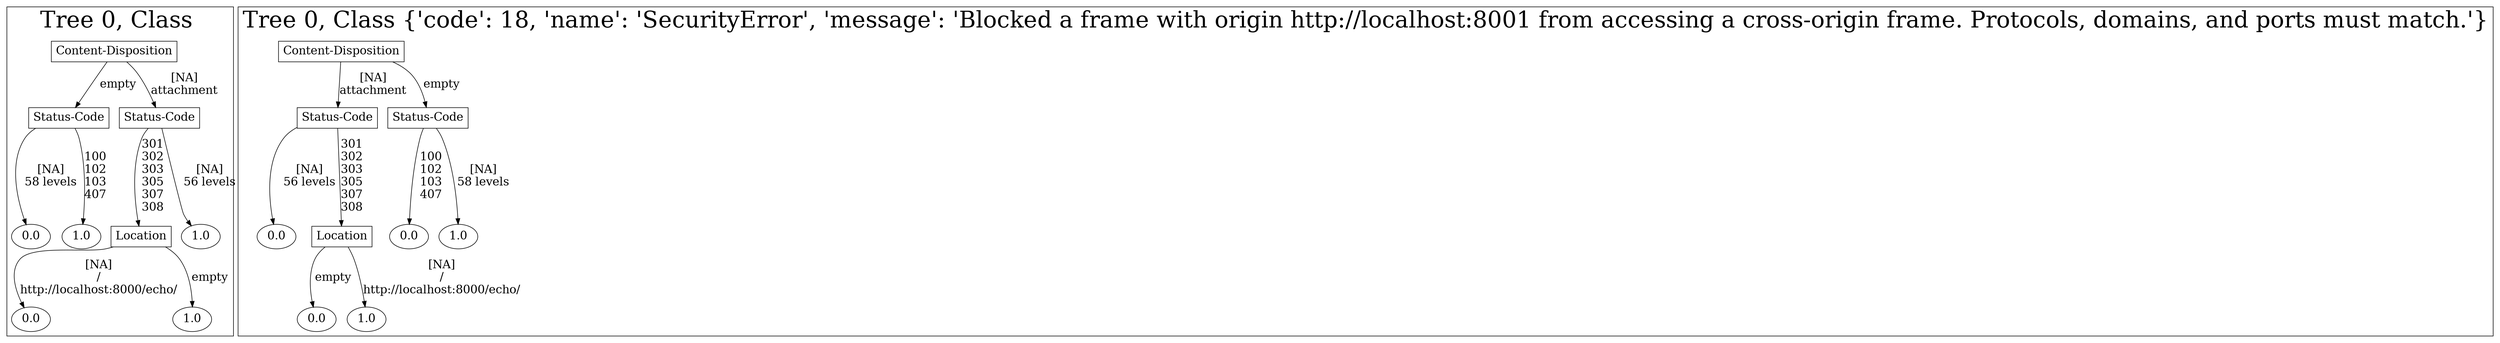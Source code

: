 /*
Generated by:
    http://https://github.com/h2oai/h2o-3/tree/master/h2o-genmodel/src/main/java/hex/genmodel/tools/PrintMojo.java
*/

/*
On a mac:

$ brew install graphviz
$ dot -Tpng file.gv -o file.png
$ open file.png
*/

digraph G {

subgraph cluster_0 {
/* Nodes */

/* Level 0 */
{
"SG_0_Node_0" [shape=box, fontsize=20, label="Content-Disposition"]
}

/* Level 1 */
{
"SG_0_Node_1" [shape=box, fontsize=20, label="Status-Code"]
"SG_0_Node_2" [shape=box, fontsize=20, label="Status-Code"]
}

/* Level 2 */
{
"SG_0_Node_4" [fontsize=20, label="0.0"]
"SG_0_Node_5" [fontsize=20, label="1.0"]
"SG_0_Node_3" [shape=box, fontsize=20, label="Location"]
"SG_0_Node_6" [fontsize=20, label="1.0"]
}

/* Level 3 */
{
"SG_0_Node_7" [fontsize=20, label="0.0"]
"SG_0_Node_8" [fontsize=20, label="1.0"]
}

/* Edges */
"SG_0_Node_0" -> "SG_0_Node_1" [fontsize=20, label="empty
"]
"SG_0_Node_0" -> "SG_0_Node_2" [fontsize=20, label="[NA]
attachment
"]
"SG_0_Node_2" -> "SG_0_Node_3" [fontsize=20, label="301
302
303
305
307
308
"]
"SG_0_Node_2" -> "SG_0_Node_6" [fontsize=20, label="[NA]
56 levels
"]
"SG_0_Node_3" -> "SG_0_Node_7" [fontsize=20, label="[NA]
/
http://localhost:8000/echo/
"]
"SG_0_Node_3" -> "SG_0_Node_8" [fontsize=20, label="empty
"]
"SG_0_Node_1" -> "SG_0_Node_4" [fontsize=20, label="[NA]
58 levels
"]
"SG_0_Node_1" -> "SG_0_Node_5" [fontsize=20, label="100
102
103
407
"]

fontsize=40
label="Tree 0, Class "
}

subgraph cluster_1 {
/* Nodes */

/* Level 0 */
{
"SG_1_Node_0" [shape=box, fontsize=20, label="Content-Disposition"]
}

/* Level 1 */
{
"SG_1_Node_1" [shape=box, fontsize=20, label="Status-Code"]
"SG_1_Node_2" [shape=box, fontsize=20, label="Status-Code"]
}

/* Level 2 */
{
"SG_1_Node_4" [fontsize=20, label="0.0"]
"SG_1_Node_3" [shape=box, fontsize=20, label="Location"]
"SG_1_Node_5" [fontsize=20, label="0.0"]
"SG_1_Node_6" [fontsize=20, label="1.0"]
}

/* Level 3 */
{
"SG_1_Node_7" [fontsize=20, label="0.0"]
"SG_1_Node_8" [fontsize=20, label="1.0"]
}

/* Edges */
"SG_1_Node_0" -> "SG_1_Node_1" [fontsize=20, label="[NA]
attachment
"]
"SG_1_Node_0" -> "SG_1_Node_2" [fontsize=20, label="empty
"]
"SG_1_Node_2" -> "SG_1_Node_5" [fontsize=20, label="100
102
103
407
"]
"SG_1_Node_2" -> "SG_1_Node_6" [fontsize=20, label="[NA]
58 levels
"]
"SG_1_Node_1" -> "SG_1_Node_4" [fontsize=20, label="[NA]
56 levels
"]
"SG_1_Node_1" -> "SG_1_Node_3" [fontsize=20, label="301
302
303
305
307
308
"]
"SG_1_Node_3" -> "SG_1_Node_7" [fontsize=20, label="empty
"]
"SG_1_Node_3" -> "SG_1_Node_8" [fontsize=20, label="[NA]
/
http://localhost:8000/echo/
"]

fontsize=40
label="Tree 0, Class {'code': 18, 'name': 'SecurityError', 'message': 'Blocked a frame with origin http://localhost:8001 from accessing a cross-origin frame. Protocols, domains, and ports must match.'}"
}

}


